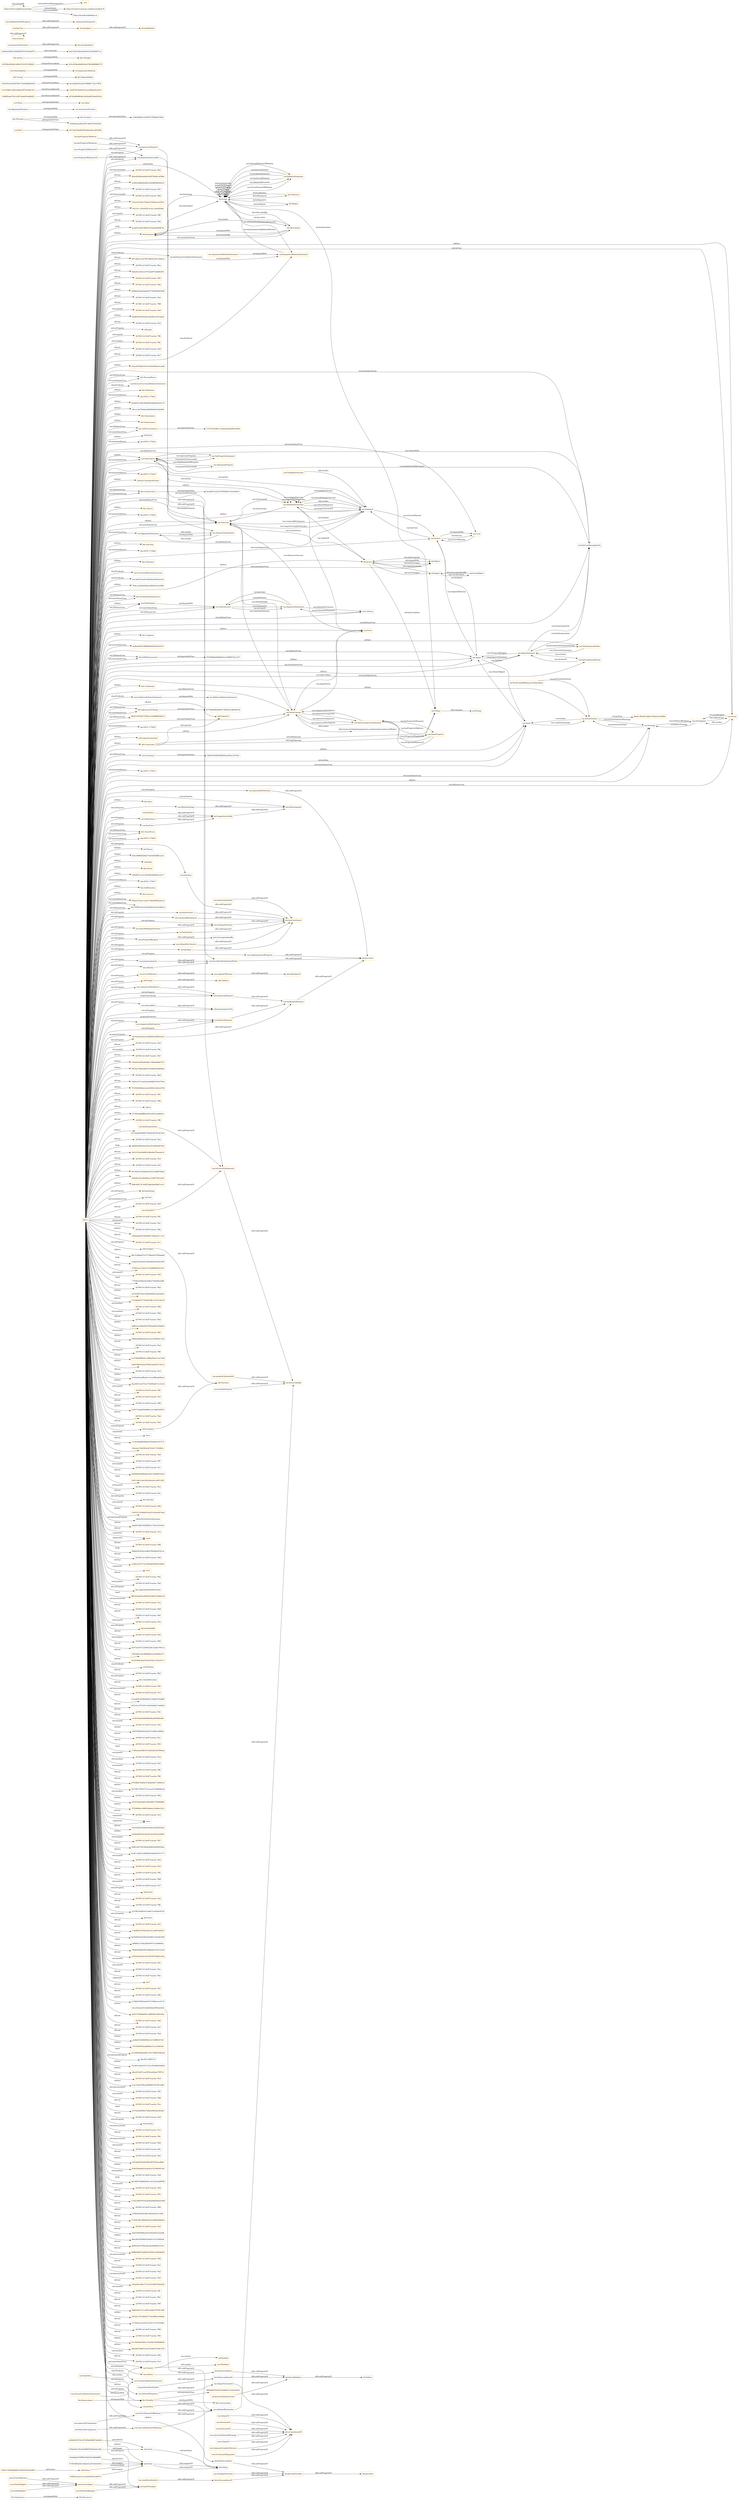 digraph ar2dtool_diagram { 
rankdir=LR;
size="1501"
node [shape = rectangle, color="orange"]; "bhv:Dominance" "dul:Situation" "odrl:Action" "vae:Path" "816c047f46b355d1444d2df04a41a4d8" "vae:AntiSymmetricRelationStatement" "bhv:PersonalFocus" "vae:ReverseFunctionalRelationStatement" "bhv:Hedonism" "obo:NCIT_C75921" "bhv:Societal" "bhv:Universalism" "9e4b91dc38bc060df56a49debd3dcc76" "vae:AwarenessSituation" "39cc1c4e764fa6e40fb0049a01bfe864" "vae:Value" "1f34ed3e135cd2a8d80076d20a5cc40e" "bhv:Stimulation" "cc08c60f8c21fc097617f59a9fc74fd2" "bhv:Achievement" "odrl:Policy" "3fd5919206b56fd595aa1f9c2c51914c" "dul:Norm" "b5fd4bbeca665cff37cd0b3792f2d5fd" "obo:NCIT_C75922" "e07d5d489f90eb18d3edfd534e02653e" "67792d0d92d629517b4947acdb4bd7e6" "vae:AlignmentSituation" "137e168b31c80cc6fe0e28703c64b763" "odrl:Operator" "vae:VaeProperty" "bhv:SelfTrascendence" "vae:Outcome" "vae:AsymmetricRelationStatement" "obo:NCIT_C75918" "7ed5c95cad529b789137eb46d9b3fc98" "schema:ConceptualFrame" "vae:VaeEntity" "f206f2eec6c5cce1aa0df28d31fd67f3" "vae:MultiInputOutcome" "bhv:Conservation" "vae:AlignmentStatement" "bhv:Dependability" "dul:SocialObject" "bhv:Caring" "odrl:Asset" "bhv:Nature" "vae:Generalization" "obo:NCIT_C75919" "vae:Context" "vae:SymmetricRelationStatement" "vae:ActionOnState" "vae:VaeStatement" "4274234c3a499409aaa1ec6e4dca8dae" "de3cdd0d19a5e9379f8f61155c27ff52" "bhv:Security" "obo:NCIT_C75924" "dul:Object" "bhv:Tolerance" "vae:System" "bhv:Humility" "vae:FunctionalRelationStatement" "odrl:Party" "vae:AntiTransitiveRelationStatement" "7f34c12dc659568c43f20879e12f3ff3" "vae:Norm" "163c293ba9dd6620c67993d8f0888179" "536885a4e7831cf2874ab691fed64f2f" "8ada8afa53498f235bf22fc34b0d8f4f" "bhv:GrowthAndAnxietyFree" "vae:User" "dbad1cffc4927a88e7e50be0ccd30681" "vae:Sequence" "vae:AgentStatement" "vae:VaeConditionedEntity" "bhv:Tradition" "dul:Event" "dul:Agent" "3b77a9c3be685bf3e66a5daccb8166fe" "dcf8ea6f2b52f8468fd509cdf1bd70cf" "0849d467d1b4523496a41c5c0ecb2dc4" "bhv:SelfEnhancement" "c6559dc040bd1efdfe351625510ffd2b" "vae:Strategy" "vae:Agent" "bhv:Benevolence" "vae:FinalInputOutcome" "038e115936dfddf41039a939183dc686" "vae:VaeSituation" "bhv:Conformity" "vae:Action" "bee08231aa5c27df538b0c152e436c67" "vae:TransitiveRelationStatement" "bhv:Resources" "dul:Collection" "vae:AwarenessStatement" "6b423c933847783be31aa908b824de13" "vae:IrreflexiveRelationStatement" "obo:NCIT_C75925" "bhv:OpennessToChange" "vae:ActingAgent" "odrl:LogicalConstraint" "715f5548be40cc0debd1a453a618a91e" "vae:ValueConcept" "vae:ValueProperty" "vae:ValueComparisonStatement" "vae:VaeStatementEntity" "vae:Criterion" "obo:NCIT_C75915" "bhv:Thought" "vae:Transition" "vae:State" "dul:Entity" "bhv:Face" "vae:VaeConditioningEntity" "vae:VaePropertyStatement" "bhv:SocialFocus" "obo:NCIT_C75920" "odrl:Constraint" "vae:OptimizedProperty" "vae:IntransitiveRelationStatement" "dul:Theory" "a36404f55579c167365db5f807444048" "dul:Region" "dul:Description" "6eb10f8862f28a4716e5d582ffb1ace3" "bhv:Action" "vcvf:Value" "odrl:Rule" "bhv:Power" "vae:ImportanceRelation" "2920f67ccce21d5358dc8fb85fa1e217" "bhv:Personal" "vae:ReflexiveRelationStatement" "bbc5182524e4ad529e218cf5fabf71cd" "obo:NCIT_C75917" "27521925e8b131da02adda44f8425d99" "vae:ArgumentStatement" "bhv:SelfDirection" "bhv:Concern" "9f3e03742ec1ca9c3738a950892a0ccb" "5a26dea36627cbfd38297d7d1e9cb976" "vae:RelationStatement" "bhv:SelfProtectionAndAnxietyAvoidance" "975b89d9ab9826b22c1828f8725a1147" "10eff7587de061621aec664eb3fcc623" ; /*classes style*/
	"bhv:Action" -> "bhv:Thought" [ label = "owl:disjointWith" ];
	"vae:AsymmetricRelationStatement" -> "vae:SymmetricRelationStatement" [ label = "owl:disjointWith" ];
	"vae:proposesStatement" -> "dul:conceptualizes" [ label = "rdfs:subPropertyOf" ];
	"vae:previousInputOutcome" -> "dul:directlyFollows" [ label = "rdfs:subPropertyOf" ];
	"vae:nextInputOutcome" -> "dul:directlyPrecedes" [ label = "rdfs:subPropertyOf" ];
	"vae:VaeSituation" -> "vae:VaeStatement" [ label = "owl:disjointWith" ];
	"vae:hasTrace" -> "dul:isAgentInvolvedIn" [ label = "rdfs:subPropertyOf" ];
	"vae:comparisonHasInferior" -> "vae:hasSecondElement" [ label = "rdfs:subPropertyOf" ];
	"vae:Path" -> "3b77a9c3be685bf3e66a5daccb8166fe" [ label = "owl:equivalentClass" ];
	"vae:isInputOf" -> "dul:isConstituentOf" [ label = "rdfs:subPropertyOf" ];
	"vae:isSymmetricallyRelatedElementIn" -> "vae:isRelatedElementIn" [ label = "rdfs:subPropertyOf" ];
	"dul:involvesAgent" -> "dul:hasParticipant" [ label = "rdfs:subPropertyOf" ];
	"terms:license" -> "terms:license" [ label = "rdfs:subPropertyOf" ];
	"dul:isAgentInvolvedIn" -> "dul:isParticipantIn" [ label = "rdfs:subPropertyOf" ];
	"bhv:SelfTrascendence" -> "27521925e8b131da02adda44f8425d99" [ label = "owl:equivalentClass" ];
	"vae:describesVaeStatementEntity" -> "dul:describes" [ label = "rdfs:subPropertyOf" ];
	"dul:Event" -> "dul:Object" [ label = "owl:disjointWith" ];
	"vae:isPremiseOf" -> "dul:isConstituentOf" [ label = "rdfs:subPropertyOf" ];
	"vae:interpretationOn" -> "vae:describesVaeStatementEntity" [ label = "rdfs:subPropertyOf" ];
	"dul:Description" -> "dul:Situation" [ label = "owl:disjointWith" ];
	"odrl:Action" -> "odrl:Party" [ label = "owl:disjointWith" ];
	"vae:madeByAgent" -> "dul:involvesAgent" [ label = "rdfs:subPropertyOf" ];
	"dul:isPreconditionOf" -> "dul:directlyPrecedes" [ label = "rdfs:subPropertyOf" ];
	"vae:isOutcomeOf" -> "dul:isConstituentOf" [ label = "rdfs:subPropertyOf" ];
	"vae:isPresentInStatement" -> "dul:isDescribedBy" [ label = "rdfs:subPropertyOf" ];
	"vae:hasInput" -> "dul:hasConstituent" [ label = "rdfs:subPropertyOf" ];
	"bhv:Personal" -> "bhv:Societal" [ label = "owl:disjointWith" ];
	"bhv:Personal" -> "b5fd4bbeca665cff37cd0b3792f2d5fd" [ label = "owl:equivalentClass" ];
	"vae:hasUser" -> "vae:hasAgent" [ label = "rdfs:subPropertyOf" ];
	"vae:hasRelatedElement" -> "dul:describes" [ label = "rdfs:subPropertyOf" ];
	"vae:onState" -> "dul:hasPrecondition" [ label = "rdfs:subPropertyOf" ];
	"vae:hasActionOnState" -> "dul:hasConstituent" [ label = "rdfs:subPropertyOf" ];
	"dul:hasPrecondition" -> "dul:directlyFollows" [ label = "rdfs:subPropertyOf" ];
	"vae:hasPropertyOfSuperior" -> "vae:expressesProperty" [ label = "rdfs:subPropertyOf" ];
	"bhv:Conservation" -> "bee08231aa5c27df538b0c152e436c67" [ label = "owl:equivalentClass" ];
	"bhv:Societal" -> "cc08c60f8c21fc097617f59a9fc74fd2" [ label = "owl:equivalentClass" ];
	"vae:Transition" -> "3fd5919206b56fd595aa1f9c2c51914c" [ label = "owl:equivalentClass" ];
	"vae:comparisonHasSuperior" -> "vae:hasFirstElement" [ label = "rdfs:subPropertyOf" ];
	"vae:hasOutcome" -> "dul:hasConstituent" [ label = "rdfs:subPropertyOf" ];
	"vae:isProposedByAgent" -> "dul:isConceptualizedBy" [ label = "rdfs:subPropertyOf" ];
	"bhv:Dominance" -> "bhv:Resources" [ label = "owl:disjointWith" ];
	"vae:isEntityOf" -> "vae:isPresentInStatement" [ label = "rdfs:subPropertyOf" ];
	"vae:MultiInputOutcome" -> "vae:Sequence" [ label = "rdfs:seeAlso" ];
	"vae:propertyExpressedAt" -> "vae:isPresentInStatement" [ label = "rdfs:subPropertyOf" ];
	"vae:hasState" -> "dul:isAgentInvolvedIn" [ label = "rdfs:subPropertyOf" ];
	"vae:AwarenessStatement" -> "vae:AlignmentStatement" [ label = "rdfs:seeAlso" ];
	"bhv:Caring" -> "bhv:Dependability" [ label = "owl:disjointWith" ];
	"vae:isAgentOfSystem" -> "dul:isMemberOf" [ label = "rdfs:subPropertyOf" ];
	"vae:ValueConcept" -> "http://www.ontologydesignpatterns.org/ont/values/valuecore#Value" [ label = "rdfs:seeAlso" ];
	"vae:isInputOutcomeOf" -> "dul:isConstituentOf" [ label = "rdfs:subPropertyOf" ];
	"vae:expressesProperty" -> "vae:describesVaeStatementEntity" [ label = "rdfs:subPropertyOf" ];
	"vae:hasAgent" -> "dul:hasMember" [ label = "rdfs:subPropertyOf" ];
	"vae:isFollowedByAgent" -> "dul:hasParticipant" [ label = "rdfs:subPropertyOf" ];
	"vae:measuredOnOutcome" -> "dul:describes" [ label = "rdfs:subPropertyOf" ];
	"vae:hasRelationWithProperty" -> "schema:hasPerspective" [ label = "rdfs:subPropertyOf" ];
	"vae:perform" -> "dul:hasPostcondition" [ label = "rdfs:subPropertyOf" ];
	"vcvf:Value" -> "vae:Value" [ label = "owl:equivalentClass" ];
	"vae:isTraceOfSystem" -> "dul:involvesAgent" [ label = "rdfs:subPropertyOf" ];
	"vae:conditionsActionIn" -> "dul:isPreconditionOf" [ label = "rdfs:subPropertyOf" ];
	"vae:superiorInComparison" -> "vae:isFirstElementOfRelation" [ label = "rdfs:subPropertyOf" ];
	"vae:System" -> "vae:User" [ label = "owl:disjointWith" ];
	"vae:followsStrategy" -> "dul:isParticipantIn" [ label = "rdfs:subPropertyOf" ];
	"vae:hasPropertyOfInferior" -> "vae:expressesProperty" [ label = "rdfs:subPropertyOf" ];
	"vae:composedBySequence" -> "dul:hasConstituent" [ label = "rdfs:subPropertyOf" ];
	"vae:AlignmentSituation" -> "vae:AwarenessSituation" [ label = "owl:disjointWith" ];
	"https://w3id.org/def/vaeontology" -> "vae:" [ label = "vann:preferredNamespaceUri" ];
	"https://w3id.org/def/vaeontology" -> "https://creativecommons.org/licenses/by/4.0/" [ label = "terms:license" ];
	"https://w3id.org/def/vaeontology" -> "https://w3id.org/def/vaeontology" [ label = "owl:versionIRI" ];
	"https://w3id.org/def/vaeontology" -> "https://chowlk.linkeddata.es" [ label = "mod:createdWith" ];
	"vae:isActionOnStateOfStrategy" -> "dul:isConstituentOf" [ label = "rdfs:subPropertyOf" ];
	"vae:startsWithInputOutcome" -> "vae:hasInputOutcome" [ label = "rdfs:subPropertyOf" ];
	"vae:isOptimizationOfProperty" -> "dul:describes" [ label = "rdfs:subPropertyOf" ];
	"vae:propertyOptimizedAt" -> "dul:isDescribedBy" [ label = "rdfs:subPropertyOf" ];
	"bhv:Humility" -> "bhv:Universalism" [ label = "owl:disjointWith" ];
	"bhv:Humility" -> "0849d467d1b4523496a41c5c0ecb2dc4" [ label = "owl:equivalentClass" ];
	"vae:FinalInputOutcome" -> "vae:Sequence" [ label = "rdfs:seeAlso" ];
	"odrl:target" -> "odrl:relation" [ label = "rdfs:subPropertyOf" ];
	"bhv:SelfEnhancement" -> "975b89d9ab9826b22c1828f8725a1147" [ label = "owl:equivalentClass" ];
	"dul:directlyPrecedes" -> "dul:precedes" [ label = "rdfs:subPropertyOf" ];
	"vae:makesAction" -> "dul:isAgentInvolvedIn" [ label = "rdfs:subPropertyOf" ];
	"vae:satisfiesProperty" -> "dul:isDescribedBy" [ label = "rdfs:subPropertyOf" ];
	"vae:hasSecondElement" -> "vae:hasRelatedElement" [ label = "rdfs:subPropertyOf" ];
	"vae:relationWith" -> "schema:perspectiveOn" [ label = "rdfs:subPropertyOf" ];
	"vae:isFirstElementOfRelation" -> "vae:isRelatedElementIn" [ label = "rdfs:subPropertyOf" ];
	"vae:Action" -> "vae:ActingAgent" [ label = "rdfs:seeAlso" ];
	"vae:hasFirstElement" -> "vae:hasRelatedElement" [ label = "rdfs:subPropertyOf" ];
	"vae:inferiorInComparison" -> "vae:isSecondElementOfRelation" [ label = "rdfs:subPropertyOf" ];
	"vae:VaeEntity" -> "vae:Context" [ label = "rdfs:seeAlso" ];
	"vae:isRelatedElementIn" -> "dul:isDescribedBy" [ label = "rdfs:subPropertyOf" ];
	"vae:isClaimOf" -> "dul:isConstituentOf" [ label = "rdfs:subPropertyOf" ];
	"vae:hasInputOutcome" -> "dul:hasConstituent" [ label = "rdfs:subPropertyOf" ];
	"vae:isPropertyOfSuperiorOf" -> "vae:propertyExpressedAt" [ label = "rdfs:subPropertyOf" ];
	"vae:isStateOfAgent" -> "dul:involvesAgent" [ label = "rdfs:subPropertyOf" ];
	"vae:Generalization" -> "vae:ImportanceRelation" [ label = "owl:disjointWith" ];
	"vae:IntransitiveRelationStatement" -> "vae:TransitiveRelationStatement" [ label = "owl:disjointWith" ];
	"vae:Context" -> "vae:VaeObject" [ label = "rdfs:seeAlso" ];
	"NULL" -> "-2b79011d:18c871eac4a:-7fed" [ label = "rdf:rest" ];
	"NULL" -> "-2b79011d:18c871eac4a:-7ffa" [ label = "owl:unionOf" ];
	"NULL" -> "-2b79011d:18c871eac4a:-7fb7" [ label = "rdf:rest" ];
	"NULL" -> "9e4b91dc38bc060df56a49debd3dcc76" [ label = "rdf:first" ];
	"NULL" -> "1042b0c5b95d0cf9bc73600e8b0f7537" [ label = "rdf:first" ];
	"NULL" -> "b453ac70b92a60ef7450b850c88696af" [ label = "rdf:first" ];
	"NULL" -> "-2b79011d:18c871eac4a:-7fbd" [ label = "rdf:rest" ];
	"NULL" -> "1624ce271ccba43c9c69db533410745e" [ label = "rdf:rest" ];
	"NULL" -> "701004848babcbea4b840ca5a9caf108" [ label = "rdf:first" ];
	"NULL" -> "-2b79011d:18c871eac4a:-7f91" [ label = "rdf:rest" ];
	"NULL" -> "bhv:PersonalFocus" [ label = "owl:someValuesFrom" ];
	"NULL" -> "bhv:Hedonism" [ label = "rdf:first" ];
	"NULL" -> "-2b79011d:18c871eac4a:-7f8b" [ label = "rdf:rest" ];
	"NULL" -> "bhv:Conservation" [ label = "owl:allValuesFrom" ];
	"NULL" -> "rdf:nil" [ label = "rdf:rest" ];
	"NULL" -> "d75093afb0fff6b39d1b5907eab8902c" [ label = "rdf:first" ];
	"NULL" -> "-2b79011d:18c871eac4a:-7ff9" [ label = "rdf:rest" ];
	"NULL" -> "be15aa80362f9d7385a634078cdb53d1" [ label = "rdf:first" ];
	"NULL" -> "vae:VaeConditioningEntity" [ label = "owl:someValuesFrom" ];
	"NULL" -> "vae:isBasedOnCriterion" [ label = "owl:onProperty" ];
	"NULL" -> "-2b79011d:18c871eac4a:-7fae" [ label = "rdf:rest" ];
	"NULL" -> "8af6f44586c8ee832b1f516942d6553d" [ label = ":body" ];
	"NULL" -> "2b51b78a249d965c80e66cf70aea4c2c" [ label = "rdf:rest" ];
	"NULL" -> "816c047f46b355d1444d2df04a41a4d8" [ label = "rdf:first" ];
	"NULL" -> "-2b79011d:18c871eac4a:-7fc9" [ label = "rdf:rest" ];
	"NULL" -> "vae:interpretationOn" [ label = "owl:onProperty" ];
	"NULL" -> "-2b79011d:18c871eac4a:-7fcf" [ label = "rdf:rest" ];
	"NULL" -> "6b423c933847783be31aa908b824de13" [ label = "owl:allValuesFrom" ];
	"NULL" -> "947593433a40b8fa2d4233ef908768eb" [ label = "rdf:first" ];
	"NULL" -> "9f3e03742ec1ca9c3738a950892a0ccb" [ label = "owl:someValuesFrom" ];
	"NULL" -> "39cc1c4e764fa6e40fb0049a01bfe864" [ label = "rdf:first" ];
	"NULL" -> "odrl:assignee" [ label = "owl:onProperty" ];
	"NULL" -> "b93df2c45ce92b95aca7e6973fa3ac40" [ label = ":body" ];
	"NULL" -> "fb0b3b917b7af387ab8cb0af3b67ce13" [ label = "rdf:first" ];
	"NULL" -> "vae:expressesProperty" [ label = "owl:onProperty" ];
	"NULL" -> "vae:VaeSituation" [ label = "owl:allValuesFrom" ];
	"NULL" -> "dul:hasSetting" [ label = "owl:onProperty" ];
	"NULL" -> "bhv:SelfTrascendence" [ label = "owl:someValuesFrom" ];
	"NULL" -> "owl:real" [ label = "owl:someValuesFrom" ];
	"NULL" -> "6eb10f8862f28a4716e5d582ffb1ace3" [ label = "rdf:first" ];
	"NULL" -> "odrl:LogicalConstraint" [ label = "rdf:first" ];
	"NULL" -> "-2b79011d:18c871eac4a:-7fa0" [ label = "rdf:rest" ];
	"NULL" -> "vae:onEntity" [ label = "owl:onProperty" ];
	"NULL" -> "-2b79011d:18c871eac4a:-7ff1" [ label = "rdf:rest" ];
	"NULL" -> "vae:VaeConditioningEntity" [ label = "owl:allValuesFrom" ];
	"NULL" -> "-2b79011d:18c871eac4a:-7fec" [ label = "owl:unionOf" ];
	"NULL" -> "-2b79011d:18c871eac4a:-7f8e" [ label = "rdf:rest" ];
	"NULL" -> "vae:comparisonHasInferior" [ label = "owl:onProperty" ];
	"NULL" -> "cf80eda863f194f29db7760ba021137a" [ label = "rdf:first" ];
	"NULL" -> "-2b79011d:18c871eac4a:-7fc1" [ label = "rdf:rest" ];
	"NULL" -> "vae:isUserOfSystem" [ label = "owl:onProperty" ];
	"NULL" -> "08131490b2f72377766e0479795b4fa8" [ label = "rdf:first" ];
	"NULL" -> "vae:FunctionalRelationStatement" [ label = ":classPredicate" ];
	"NULL" -> "ecd4a5254e0a421b8ed0435a4c8e18f3" [ label = ":body" ];
	"NULL" -> "vae:ActionOnState" [ label = "rdf:first" ];
	"NULL" -> "274f53e1a7c02e727a2fdf08d919e701" [ label = "rdf:rest" ];
	"NULL" -> "vae:VaeStatement" [ label = "owl:someValuesFrom" ];
	"NULL" -> "vae:Criterion" [ label = "owl:allValuesFrom" ];
	"NULL" -> "vae:SymmetricRelationStatement" [ label = ":classPredicate" ];
	"NULL" -> "vae:hasFirstElement" [ label = "owl:onProperty" ];
	"NULL" -> "-2b79011d:18c871eac4a:-7fd4" [ label = "owl:unionOf" ];
	"NULL" -> "bhv:GrowthAndAnxietyFree" [ label = "owl:someValuesFrom" ];
	"NULL" -> "77f38e5e090a3b109d275df5061b5fff" [ label = ":head" ];
	"NULL" -> "vae:Strategy" [ label = "owl:someValuesFrom" ];
	"NULL" -> "obo:NCIT_C75922" [ label = "owl:annotatedSource" ];
	"NULL" -> "vae:Action" [ label = "rdf:first" ];
	"NULL" -> "vae:hasOutcome" [ label = "owl:onProperty" ];
	"NULL" -> "-2b79011d:18c871eac4a:-7fb2" [ label = "rdf:rest" ];
	"NULL" -> "obo:NCIT_C75920" [ label = "owl:annotatedSource" ];
	"NULL" -> "ef7545bf576ac50e96260941bde4de4c" [ label = "rdf:first" ];
	"NULL" -> "57a0d0bf5f772bd09798c74161b5615f" [ label = "rdf:first" ];
	"NULL" -> "-2b79011d:18c871eac4a:-7f89" [ label = "owl:members" ];
	"NULL" -> "-2b79011d:18c871eac4a:-7f9d" [ label = "owl:members" ];
	"NULL" -> "-2b79011d:18c871eac4a:-7fd3" [ label = "rdf:rest" ];
	"NULL" -> "2d8f3cee360af4547844de6b5c04b82d" [ label = "rdf:first" ];
	"NULL" -> "-2b79011d:18c871eac4a:-7fbb" [ label = "owl:unionOf" ];
	"NULL" -> "vae:AwarenessStatement" [ label = "owl:someValuesFrom" ];
	"NULL" -> "39092bd95fbe02ae7e4c35d595bc71f6" [ label = "rdf:first" ];
	"NULL" -> "-2b79011d:18c871eac4a:-7fa3" [ label = "rdf:rest" ];
	"NULL" -> "vae:hasSecondElement" [ label = "owl:onProperty" ];
	"NULL" -> "-2b79011d:18c871eac4a:-7ff8" [ label = "owl:unionOf" ];
	"NULL" -> "vae:startsWithInputOutcome" [ label = "owl:onProperty" ];
	"NULL" -> "ea778b099f8281c048be36a211ee7e49" [ label = "rdf:rest" ];
	"NULL" -> "a86478f630a0c6f796dcdded0e72dc70" [ label = "rdf:first" ];
	"NULL" -> "-2b79011d:18c871eac4a:-7fc4" [ label = "rdf:rest" ];
	"NULL" -> "b32da25ae289a41e13ccc8f8cabd6acd" [ label = "rdf:first" ];
	"NULL" -> "dcf8ea6f2b52f8468fd509cdf1bd70cf" [ label = "owl:someValuesFrom" ];
	"NULL" -> "8aad467ee5cf7da1704009a9131c01a6" [ label = "rdf:first" ];
	"NULL" -> "-2b79011d:18c871eac4a:-7ff2" [ label = "owl:unionOf" ];
	"NULL" -> "odrl:Operator" [ label = "rdf:first" ];
	"NULL" -> "-2b79011d:18c871eac4a:-7fe5" [ label = "rdf:rest" ];
	"NULL" -> "-2b79011d:18c871eac4a:-7f88" [ label = "rdf:rest" ];
	"NULL" -> "fc2877cebad93d696e1cec16b6320672" [ label = "rdf:first" ];
	"NULL" -> "vae:Agent" [ label = "owl:someValuesFrom" ];
	"NULL" -> "vae:isStartOfSequence" [ label = "owl:onProperty" ];
	"NULL" -> "bhv:Tradition" [ label = "rdf:first" ];
	"NULL" -> "vae:hasInput" [ label = "owl:onProperty" ];
	"NULL" -> "vae:Sequence" [ label = "owl:onClass" ];
	"NULL" -> "-2b79011d:18c871eac4a:-7feb" [ label = "rdf:rest" ];
	"NULL" -> "-2b79011d:18c871eac4a:-7fb5" [ label = "rdf:rest" ];
	"NULL" -> "vae:c" [ label = ":argument2" ];
	"NULL" -> "vae:VaeConditionedEntity" [ label = "owl:someValuesFrom" ];
	"NULL" -> "bhv:SelfEnhancement" [ label = "owl:someValuesFrom" ];
	"NULL" -> "bhv:GrowthAndAnxietyFree" [ label = "owl:allValuesFrom" ];
	"NULL" -> "vae:Outcome" [ label = "owl:someValuesFrom" ];
	"NULL" -> "1154c94db8f29fabb705e44fe5163772" [ label = "rdf:rest" ];
	"NULL" -> "bhv:SelfDirection" [ label = "rdf:first" ];
	"NULL" -> "vae:hasInputOutcome" [ label = "owl:onProperty" ];
	"NULL" -> "dul:Theory" [ label = "rdf:first" ];
	"NULL" -> "08cdaa120d2ffc9cbf742b517456fb5c" [ label = "rdf:first" ];
	"NULL" -> "dul:Event" [ label = "rdf:first" ];
	"NULL" -> "-2b79011d:18c871eac4a:-7fa6" [ label = "rdf:rest" ];
	"NULL" -> "-2b79011d:18c871eac4a:-7ff7" [ label = "rdf:rest" ];
	"NULL" -> "-2b79011d:18c871eac4a:-7fcc" [ label = "owl:unionOf" ];
	"NULL" -> "8df048d206df6ddca025c528b46725d2" [ label = "rdf:rest" ];
	"NULL" -> "42b71e8c1ebe228cc9acafccc6451285" [ label = ":head" ];
	"NULL" -> "-2b79011d:18c871eac4a:-7fe2" [ label = "owl:unionOf" ];
	"NULL" -> "-2b79011d:18c871eac4a:-7fac" [ label = "rdf:rest" ];
	"NULL" -> "bhv:attitude" [ label = "owl:onProperty" ];
	"NULL" -> "-2b79011d:18c871eac4a:-7fd6" [ label = "owl:unionOf" ];
	"NULL" -> "15f03571676b661fe3d31b36a4f474dd" [ label = "rdf:first" ];
	"NULL" -> "vae:Norm" [ label = "rdf:first" ];
	"NULL" -> "schema:perspectiveOn" [ label = "owl:onProperty" ];
	"NULL" -> "oboInOwl:hasExactSynonym" [ label = "owl:annotatedProperty" ];
	"NULL" -> "adab912d63342f82f5e1756c321fc6e2" [ label = "rdf:rest" ];
	"NULL" -> "-2b79011d:18c871eac4a:-7fcd" [ label = "rdf:rest" ];
	"NULL" -> "vae:VaeProperty" [ label = "rdf:first" ];
	"NULL" -> "vae:hasSymmetricallyRelatedElement" [ label = "owl:onProperty" ];
	"NULL" -> "vae:AntiTransitiveRelationStatement" [ label = ":classPredicate" ];
	"NULL" -> "vae:b" [ label = ":argument2" ];
	"NULL" -> "-2b79011d:18c871eac4a:-7f9b" [ label = "rdf:rest" ];
	"NULL" -> "obo:NCIT_C75924" [ label = "owl:annotatedSource" ];
	"NULL" -> "08ddfcf03b5b23a6b07f0d58e65301ce" [ label = ":body" ];
	"NULL" -> "-2b79011d:18c871eac4a:-7fb8" [ label = "rdf:rest" ];
	"NULL" -> "c1fb0c41e5573a19000d9184952c8b01" [ label = "rdf:first" ];
	"NULL" -> "vae:t" [ label = ":argument1" ];
	"NULL" -> "-2b79011d:18c871eac4a:-7fbe" [ label = "rdf:rest" ];
	"NULL" -> "-2b79011d:18c871eac4a:-7fab" [ label = "owl:members" ];
	"NULL" -> "bhv:opposingValueMotivation" [ label = "owl:onProperty" ];
	"NULL" -> "9bb1b39af25ec8b825428d437b984a79" [ label = ":head" ];
	"NULL" -> "bhv:Humility" [ label = "rdf:first" ];
	"NULL" -> "-2b79011d:18c871eac4a:-7fca" [ label = "owl:intersectionOf" ];
	"NULL" -> "-2b79011d:18c871eac4a:-7fd9" [ label = "rdf:rest" ];
	"NULL" -> "-2b79011d:18c871eac4a:-7f92" [ label = "rdf:rest" ];
	"NULL" -> "-2b79011d:18c871eac4a:-7fea" [ label = "owl:unionOf" ];
	"NULL" -> "dul:isSatisfiedBy" [ label = "owl:onProperty" ];
	"NULL" -> "-2b79011d:18c871eac4a:-7fdf" [ label = "rdf:rest" ];
	"NULL" -> "-2b79011d:18c871eac4a:-7f90" [ label = "owl:members" ];
	"NULL" -> "vae:hasFirstElement" [ label = ":propertyPredicate" ];
	"NULL" -> "be474cdf727234f03228122dde70913a" [ label = "rdf:rest" ];
	"NULL" -> "f39184f2c56c5f00fb9d1241b606a577" [ label = "rdf:rest" ];
	"NULL" -> "be55656dcb9e91db5d7bfa7c053c9171" [ label = "rdf:first" ];
	"NULL" -> "vae:State" [ label = "owl:onClass" ];
	"NULL" -> "bhv:OpennessToChange" [ label = "owl:allValuesFrom" ];
	"NULL" -> "owl:Nothing" [ label = ":classPredicate" ];
	"NULL" -> "-2b79011d:18c871eac4a:-7fb0" [ label = "rdf:rest" ];
	"NULL" -> "vae:VaeSituation" [ label = "rdf:first" ];
	"NULL" -> "bhv:valueMotivation" [ label = "owl:onProperty" ];
	"NULL" -> "-2b79011d:18c871eac4a:-7f9e" [ label = "rdf:rest" ];
	"NULL" -> "vae:relationWith" [ label = "owl:onProperty" ];
	"NULL" -> "-2b79011d:18c871eac4a:-7fc5" [ label = "owl:intersectionOf" ];
	"NULL" -> "41ea693c4fa98a94b2c10dbe0720a8fb" [ label = "rdf:rest" ];
	"NULL" -> "c83c31e2767241110e63da8217ab09e5" [ label = "rdf:rest" ];
	"NULL" -> "-2b79011d:18c871eac4a:-7fd1" [ label = "rdf:rest" ];
	"NULL" -> "bhv:Stimulation" [ label = "rdf:first" ];
	"NULL" -> "e15670a6afed64b6928eabf5f5fbc8be" [ label = "rdf:rest" ];
	"NULL" -> "vae:hasSecondElement" [ label = ":propertyPredicate" ];
	"NULL" -> "vae:ReverseFunctionalRelationStatement" [ label = ":classPredicate" ];
	"NULL" -> "-2b79011d:18c871eac4a:-7fda" [ label = "owl:unionOf" ];
	"NULL" -> "a0f33598efa03ac6ed7ce26da1dfdf4a" [ label = "rdf:first" ];
	"NULL" -> "odrl:Constraint" [ label = "rdf:first" ];
	"NULL" -> "-2b79011d:18c871eac4a:-7fa1" [ label = "rdf:rest" ];
	"NULL" -> "vae:Action" [ label = "owl:onClass" ];
	"NULL" -> "-2b79011d:18c871eac4a:-7f95" [ label = "rdf:rest" ];
	"NULL" -> "1740ba3dacf8b557a0c6226a50399eba" [ label = ":head" ];
	"NULL" -> "-2b79011d:18c871eac4a:-7fe4" [ label = "owl:unionOf" ];
	"NULL" -> "-2b79011d:18c871eac4a:-7faf" [ label = "owl:members" ];
	"NULL" -> "odrl:target" [ label = "owl:onProperty" ];
	"NULL" -> "-2b79011d:18c871eac4a:-7ff6" [ label = "owl:unionOf" ];
	"NULL" -> "-2b79011d:18c871eac4a:-7f8f" [ label = "rdf:rest" ];
	"NULL" -> "67838b87a6494312b4fe49e71468ce5c" [ label = "rdf:rest" ];
	"NULL" -> "vae:AntiSymmetricRelationStatement" [ label = ":classPredicate" ];
	"NULL" -> "3b27f87758551572acea5e2398d68cb0" [ label = "rdf:first" ];
	"NULL" -> "vae:Transition" [ label = "owl:allValuesFrom" ];
	"NULL" -> "-2b79011d:18c871eac4a:-7f94" [ label = "owl:members" ];
	"NULL" -> "vae:makesAction" [ label = "owl:onProperty" ];
	"NULL" -> "vae:TransitiveRelationStatement" [ label = ":classPredicate" ];
	"NULL" -> "dul:Object" [ label = "owl:someValuesFrom" ];
	"NULL" -> "501b7bfa4dad0158b30fb571f0469f86" [ label = "rdf:first" ];
	"NULL" -> "dul:isParticipantIn" [ label = "owl:onProperty" ];
	"NULL" -> "7f793880dc169005abdee23e88ec2221" [ label = "rdf:first" ];
	"NULL" -> "vae:VaeProperty" [ label = "owl:someValuesFrom" ];
	"NULL" -> "vae:onState" [ label = "owl:onProperty" ];
	"NULL" -> "-2b79011d:18c871eac4a:-7fe3" [ label = "rdf:rest" ];
	"NULL" -> "bhv:SelfProtectionAndAnxietyAvoidance" [ label = "owl:someValuesFrom" ];
	"NULL" -> "vae:Agent" [ label = "owl:allValuesFrom" ];
	"NULL" -> "vae:a" [ label = ":argument1" ];
	"NULL" -> "c4cb3228cbcde85b1b8eecbf3e6524d2" [ label = "rdf:rest" ];
	"NULL" -> "obo:NCIT_C75921" [ label = "owl:annotatedSource" ];
	"NULL" -> "a42da46d41fec00a22c4a203e2a5f48e" [ label = "rdf:first" ];
	"NULL" -> "-2b79011d:18c871eac4a:-7f97" [ label = "owl:members" ];
	"NULL" -> "fa9b3c40756184d4a0fd626a09285dac" [ label = "rdf:rest" ];
	"NULL" -> "dul:Situation" [ label = "rdf:first" ];
	"NULL" -> "d2d01a5b6e7ebf9d061b84dd5d331771" [ label = "rdf:first" ];
	"NULL" -> "bhv:SelfEnhancement" [ label = "owl:allValuesFrom" ];
	"NULL" -> "dul:Description" [ label = "owl:someValuesFrom" ];
	"NULL" -> "-2b79011d:18c871eac4a:-7fe6" [ label = "owl:unionOf" ];
	"NULL" -> "-2b79011d:18c871eac4a:-7fa4" [ label = "rdf:rest" ];
	"NULL" -> "bhv:Conservation" [ label = "owl:someValuesFrom" ];
	"NULL" -> "-2b79011d:18c871eac4a:-7ff5" [ label = "rdf:rest" ];
	"NULL" -> "-2b79011d:18c871eac4a:-7f98" [ label = "rdf:rest" ];
	"NULL" -> "-2b79011d:18c871eac4a:-7fc7" [ label = "owl:unionOf" ];
	"NULL" -> "bhv:PersonalFocus" [ label = "owl:allValuesFrom" ];
	"NULL" -> "schema:ConceptualFrame" [ label = "rdf:first" ];
	"NULL" -> "vae:Strategy" [ label = "rdf:first" ];
	"NULL" -> "vae:Outcome" [ label = "rdf:first" ];
	"NULL" -> "odrl:action" [ label = "owl:onProperty" ];
	"NULL" -> "-2b79011d:18c871eac4a:-7faa" [ label = "rdf:rest" ];
	"NULL" -> "-2b79011d:18c871eac4a:-7ffb" [ label = "rdf:rest" ];
	"NULL" -> "vae:isProposedByAgent" [ label = "owl:onProperty" ];
	"NULL" -> "a375ffc256465431a8917ac42b4e9720" [ label = ":body" ];
	"NULL" -> "bhv:focus" [ label = "owl:onProperty" ];
	"NULL" -> "-2b79011d:18c871eac4a:-7fcb" [ label = "rdf:rest" ];
	"NULL" -> "1c94f639c7059c4621bccc4987b6f25f" [ label = "rdf:rest" ];
	"NULL" -> "fa03b66426e29bd54496b73adc061864" [ label = "rdf:rest" ];
	"NULL" -> "obo:NCIT_C75918" [ label = "owl:annotatedSource" ];
	"NULL" -> "9088f1ce729acff209787a1cfe990feb" [ label = ":head" ];
	"NULL" -> "786d593066cf8744d60a61b7f3c51ac6" [ label = "rdf:first" ];
	"NULL" -> "e079205ae85ec44c045567f599d21b4a" [ label = "rdf:rest" ];
	"NULL" -> "vae:MultiInputOutcome" [ label = "rdf:first" ];
	"NULL" -> "-2b79011d:18c871eac4a:-7fdc" [ label = "owl:unionOf" ];
	"NULL" -> "-2b79011d:18c871eac4a:-7fee" [ label = "owl:unionOf" ];
	"NULL" -> "-2b79011d:18c871eac4a:-7fbc" [ label = "rdf:rest" ];
	"NULL" -> "vae:r" [ label = ":argument1" ];
	"NULL" -> "-2b79011d:18c871eac4a:-7fd7" [ label = "rdf:rest" ];
	"NULL" -> "bhv:SelfProtectionAndAnxietyAvoidance" [ label = "owl:allValuesFrom" ];
	"NULL" -> "2920f67ccce21d5358dc8fb85fa1e217" [ label = "rdf:first" ];
	"NULL" -> "-2b79011d:18c871eac4a:-7f8a" [ label = "rdf:rest" ];
	"NULL" -> "a15d0e874943e0eb747c00fee1ec0174" [ label = "rdf:first" ];
	"NULL" -> "46257505b60d581c8ffd38b129fec85a" [ label = "rdf:first" ];
	"NULL" -> "-2b79011d:18c871eac4a:-7fdd" [ label = "rdf:rest" ];
	"NULL" -> "bhv:Security" [ label = "rdf:first" ];
	"NULL" -> "-2b79011d:18c871eac4a:-7fa7" [ label = "rdf:rest" ];
	"NULL" -> "vae:AgentStatement" [ label = "rdf:first" ];
	"NULL" -> "vae:propertyExpressedAt" [ label = "owl:onProperty" ];
	"NULL" -> "vae:AlignmentStatement" [ label = "owl:someValuesFrom" ];
	"NULL" -> "-2b79011d:18c871eac4a:-7fad" [ label = "rdf:rest" ];
	"NULL" -> "aeb6e653fa9f4882dc3c33dffb927cf4" [ label = "rdf:first" ];
	"NULL" -> "7472529f7f9eaf4fb9de72ec1fe0b581" [ label = "rdf:first" ];
	"NULL" -> "bhv:OpennessToChange" [ label = "owl:someValuesFrom" ];
	"NULL" -> "e51a8656d6aeb60c105c72896106bcbb" [ label = ":head" ];
	"NULL" -> "obo:IAO_0000115" [ label = "owl:annotatedProperty" ];
	"NULL" -> "73c48514483257e71dc35838845696f4" [ label = "rdf:first" ];
	"NULL" -> "dbced53e87ccac0f30cee6bae379f7c2" [ label = "rdf:first" ];
	"NULL" -> "dul:hasParticipant" [ label = "owl:onProperty" ];
	"NULL" -> "odrl:assigner" [ label = "owl:onProperty" ];
	"NULL" -> "-2b79011d:18c871eac4a:-7fc8" [ label = "rdf:rest" ];
	"NULL" -> "2ca130c655f9ea2f6b9fd10d70b7afd8" [ label = "rdf:first" ];
	"NULL" -> "bhv:SocialFocus" [ label = "owl:someValuesFrom" ];
	"NULL" -> "-2b79011d:18c871eac4a:-7fbf" [ label = "owl:intersectionOf" ];
	"NULL" -> "-2b79011d:18c871eac4a:-7fd8" [ label = "owl:unionOf" ];
	"NULL" -> "-2b79011d:18c871eac4a:-7fce" [ label = "rdf:rest" ];
	"NULL" -> "bc70a2642ff49c7bfb6c9963bec8cda8" [ label = ":head" ];
	"NULL" -> "7f34c12dc659568c43f20879e12f3ff3" [ label = "rdf:first" ];
	"NULL" -> "-2b79011d:18c871eac4a:-7fe9" [ label = "rdf:rest" ];
	"NULL" -> "dul:satisfies" [ label = "owl:onProperty" ];
	"NULL" -> "vae:VaePropertyStatement" [ label = "owl:allValuesFrom" ];
	"NULL" -> "vae:a" [ label = ":argument2" ];
	"NULL" -> "-2b79011d:18c871eac4a:-7fc2" [ label = "owl:intersectionOf" ];
	"NULL" -> "odrl:Rule" [ label = "rdf:first" ];
	"NULL" -> "-2b79011d:18c871eac4a:-7f9c" [ label = "rdf:rest" ];
	"NULL" -> "obo:NCIT_C75925" [ label = "owl:annotatedSource" ];
	"NULL" -> "-2b79011d:18c871eac4a:-7fb9" [ label = "owl:intersectionOf" ];
	"NULL" -> "-2b79011d:18c871eac4a:-7fde" [ label = "owl:unionOf" ];
	"NULL" -> "-2b79011d:18c871eac4a:-7fef" [ label = "rdf:rest" ];
	"NULL" -> "5453d463262daf58f1967f5efceefb80" [ label = "rdf:first" ];
	"NULL" -> "bhv:SocialFocus" [ label = "owl:allValuesFrom" ];
	"NULL" -> "0392f54da0823cded2c47d784f36534f" [ label = "rdf:first" ];
	"NULL" -> "vae:ValueConcept" [ label = "owl:someValuesFrom" ];
	"NULL" -> "vae:hasPremise" [ label = "owl:onProperty" ];
	"NULL" -> "-2b79011d:18c871eac4a:-7fa8" [ label = "owl:members" ];
	"NULL" -> "bb19d547b8b8fe081cc0142ea5ad9958" [ label = ":body" ];
	"NULL" -> "-2b79011d:18c871eac4a:-7fe8" [ label = "owl:unionOf" ];
	"NULL" -> "bhv:Tolerance" [ label = "rdf:first" ];
	"NULL" -> "vae:State" [ label = "owl:someValuesFrom" ];
	"NULL" -> "bhv:Power" [ label = "rdf:first" ];
	"NULL" -> "-2b79011d:18c871eac4a:-7f93" [ label = "rdf:rest" ];
	"NULL" -> "bhv:Nature" [ label = "rdf:first" ];
	"NULL" -> "c13d129d47853e2ba0ba4dbe8a9a4288" [ label = "rdf:rest" ];
	"NULL" -> "-2b79011d:18c871eac4a:-7f8d" [ label = "rdf:rest" ];
	"NULL" -> "vae:b" [ label = ":argument1" ];
	"NULL" -> "9780e8d3f28cf66c24fae8ce61c1f46c" [ label = "rdf:first" ];
	"NULL" -> "57e0dc38e7d892bb5afc3a9693d9be62" [ label = "rdf:rest" ];
	"NULL" -> "-2b79011d:18c871eac4a:-7fc0" [ label = "rdf:rest" ];
	"NULL" -> "3baf7f299388aaf16c445a0e61b22dd6" [ label = "rdf:rest" ];
	"NULL" -> "vae:Action" [ label = "owl:allValuesFrom" ];
	"NULL" -> "vae:Agent" [ label = "rdf:first" ];
	"NULL" -> "86ced974939f433262013cc75395fcfb" [ label = "rdf:first" ];
	"NULL" -> "4b90ca810704bcadca0c8a6485e516c7" [ label = "rdf:rest" ];
	"NULL" -> "86f66486b70a8db320594c2af2608304" [ label = "rdf:rest" ];
	"NULL" -> "-2b79011d:18c871eac4a:-7fd0" [ label = "owl:intersectionOf" ];
	"NULL" -> "-2b79011d:18c871eac4a:-7fe1" [ label = "rdf:rest" ];
	"NULL" -> "vae:followsStrategy" [ label = "owl:onProperty" ];
	"NULL" -> "vae:Sequence" [ label = "rdf:first" ];
	"NULL" -> "bhv:Achievement" [ label = "rdf:first" ];
	"NULL" -> "vae:VaeStatementEntity" [ label = "rdf:first" ];
	"NULL" -> "bhv:Conformity" [ label = "rdf:first" ];
	"NULL" -> "vae:perform" [ label = "owl:onProperty" ];
	"NULL" -> "-2b79011d:18c871eac4a:-7fa2" [ label = "owl:members" ];
	"NULL" -> "bhv:SelfTrascendence" [ label = "owl:allValuesFrom" ];
	"NULL" -> "-2b79011d:18c871eac4a:-7fd2" [ label = "owl:intersectionOf" ];
	"NULL" -> "c5dae0fc166ca771b145166070e62dc8" [ label = "rdf:rest" ];
	"NULL" -> "-2b79011d:18c871eac4a:-7ffc" [ label = "owl:unionOf" ];
	"NULL" -> "-2b79011d:18c871eac4a:-7fb1" [ label = "rdf:rest" ];
	"NULL" -> "obo:NCIT_C75919" [ label = "owl:annotatedSource" ];
	"NULL" -> "-2b79011d:18c871eac4a:-7f9f" [ label = "rdf:rest" ];
	"NULL" -> "odrl:Party" [ label = "rdf:first" ];
	"NULL" -> "9dfdc9d3c311ca467eeb8e07d55b7ef6" [ label = "rdf:rest" ];
	"NULL" -> "obo:NCIT_C75917" [ label = "owl:annotatedSource" ];
	"NULL" -> "dul:Entity" [ label = "owl:onClass" ];
	"NULL" -> "26322e176c46bbb7120c8df6cc4f469d" [ label = "rdf:first" ];
	"NULL" -> "577b6cf41a163f7a3532173c197f3df0" [ label = "rdf:rest" ];
	"NULL" -> "odrl:Policy" [ label = "rdf:first" ];
	"NULL" -> "-2b79011d:18c871eac4a:-7f96" [ label = "rdf:rest" ];
	"NULL" -> "-2b79011d:18c871eac4a:-7ff3" [ label = "rdf:rest" ];
	"NULL" -> "91c39ab9e6584ec10af2bb79e88d6bdb" [ label = "rdf:first" ];
	"NULL" -> "vae:Context" [ label = "owl:someValuesFrom" ];
	"NULL" -> "e9bcb92798d51bcb703dd072506c57f2" [ label = "rdf:first" ];
	"NULL" -> "vae:hasTrace" [ label = "owl:onProperty" ];
	"NULL" -> "-2b79011d:18c871eac4a:-7f9a" [ label = "owl:members" ];
	"NULL" -> "-2b79011d:18c871eac4a:-7fc3" [ label = "rdf:rest" ];
	"NULL" -> "-2b79011d:18c871eac4a:-7fb3" [ label = "owl:intersectionOf" ];
	"NULL" -> "vae:MultiInputOutcome" [ label = "owl:onClass" ];
	"NULL" -> "400cf20956cdd4b4583f7b2861af3994" [ label = "rdf:rest" ];
	"NULL" -> "ec46b5a9b62be863cb20dff5b856dc43" [ label = "rdf:rest" ];
	"NULL" -> "vae:ValueConcept" [ label = "rdf:first" ];
	"NULL" -> "-2b79011d:18c871eac4a:-7f87" [ label = "rdf:rest" ];
	"NULL" -> "vae:Sequence" [ label = "owl:allValuesFrom" ];
	"NULL" -> "-2b79011d:18c871eac4a:-7fb6" [ label = "owl:intersectionOf" ];
	"NULL" -> "31b2cb1fe56c75bdb197836a2a165f21" [ label = "rdf:rest" ];
	"NULL" -> "vae:composedBySequence" [ label = "owl:onProperty" ];
	"NULL" -> "0415311345df3f2c41ee1c0efeff2f86" [ label = "rdf:first" ];
	"NULL" -> "vae:hasSymmetricallyRelatedElement" [ label = ":propertyPredicate" ];
	"NULL" -> "-2b79011d:18c871eac4a:-7ff0" [ label = "owl:unionOf" ];
	"NULL" -> "-2b79011d:18c871eac4a:-7fb4" [ label = "rdf:rest" ];
	"NULL" -> "4eed07e45fd7f8d07918abe89d9f870c" [ label = ":body" ];
	"NULL" -> "vae:hasClaim" [ label = "owl:onProperty" ];
	"NULL" -> "967cd0d1ee2478f138826164c33fe6c4" [ label = "rdf:rest" ];
	"NULL" -> "obo:NCIT_C75915" [ label = "owl:annotatedSource" ];
	"NULL" -> "-2b79011d:18c871eac4a:-7fba" [ label = "rdf:rest" ];
	"NULL" -> "vae:VaeStatement" [ label = "owl:allValuesFrom" ];
	"NULL" -> "bhv:Concern" [ label = "rdf:first" ];
	"NULL" -> "vae:measuredOnOutcome" [ label = "owl:onProperty" ];
	"NULL" -> "4bda9e18cd1a147f1a6e974cfb0829f1" [ label = "rdf:rest" ];
	"NULL" -> "bhv:Face" [ label = "rdf:first" ];
	"NULL" -> "-2b79011d:18c871eac4a:-7fd5" [ label = "rdf:rest" ];
	"NULL" -> "vae:ValueConcept" [ label = "owl:allValuesFrom" ];
	"NULL" -> "vae:State" [ label = "rdf:first" ];
	"NULL" -> "-2b79011d:18c871eac4a:-7fdb" [ label = "rdf:rest" ];
	"NULL" -> "vae:System" [ label = "owl:someValuesFrom" ];
	"NULL" -> "20684ab78aef3abb397759f38d285490" [ label = "rdf:first" ];
	"NULL" -> "-2b79011d:18c871eac4a:-7fa5" [ label = "rdf:rest" ];
	"NULL" -> "-2b79011d:18c871eac4a:-7f99" [ label = "rdf:rest" ];
	"NULL" -> "-2b79011d:18c871eac4a:-7fe0" [ label = "owl:unionOf" ];
	"NULL" -> "f4aff3655d920afd1442963ce3516a44" [ label = "rdf:first" ];
	"NULL" -> "vae:isOptimizationOfProperty" [ label = "owl:onProperty" ];
	"NULL" -> "-2b79011d:18c871eac4a:-7fc6" [ label = "rdf:rest" ];
	"NULL" -> "rdf:value" [ label = "owl:onProperty" ];
	"NULL" -> "vae:IrreflexiveRelationStatement" [ label = ":classPredicate" ];
	"NULL" -> "-2b79011d:18c871eac4a:-7ff4" [ label = "owl:unionOf" ];
	"NULL" -> "-2b79011d:18c871eac4a:-7f8c" [ label = "owl:members" ];
	"NULL" -> "vae:User" [ label = "owl:someValuesFrom" ];
	"NULL" -> "-2b79011d:18c871eac4a:-7fa9" [ label = "rdf:rest" ];
	"NULL" -> "vae:comparisonHasSuperior" [ label = "owl:onProperty" ];
	"NULL" -> "dul:Norm" [ label = "rdf:first" ];
	"NULL" -> "-2b79011d:18c871eac4a:-7fe7" [ label = "rdf:rest" ];
	"vae:isUserOfSystem" -> "vae:isAgentOfSystem" [ label = "rdfs:subPropertyOf" ];
	"vae:isPropertyOfInferiorOf" -> "vae:propertyExpressedAt" [ label = "rdfs:subPropertyOf" ];
	"vae:hasClaim" -> "dul:hasConstituent" [ label = "rdfs:subPropertyOf" ];
	"bhv:OpennessToChange" -> "67792d0d92d629517b4947acdb4bd7e6" [ label = "owl:equivalentClass" ];
	"vae:hasSymmetricallyRelatedElement" -> "vae:hasRelatedElement" [ label = "rdfs:subPropertyOf" ];
	"vae:hasPremise" -> "dul:hasConstituent" [ label = "rdfs:subPropertyOf" ];
	"vae:IrreflexiveRelationStatement" -> "vae:ReflexiveRelationStatement" [ label = "owl:disjointWith" ];
	"vae:isStartOfSequence" -> "vae:isInputOutcomeOf" [ label = "rdfs:subPropertyOf" ];
	"bhv:Benevolence" -> "bhv:Humility" [ label = "owl:disjointWith" ];
	"odrl:assigner" -> "odrl:function" [ label = "rdfs:subPropertyOf" ];
	"vae:onEntity" -> "vae:describesVaeStatementEntity" [ label = "rdfs:subPropertyOf" ];
	"vae:composesComplexOutcome" -> "dul:isConstituentOf" [ label = "rdfs:subPropertyOf" ];
	"vae:isSecondElementOfRelation" -> "vae:isRelatedElementIn" [ label = "rdfs:subPropertyOf" ];
	"vae:hasInterpretation" -> "vae:isPresentInStatement" [ label = "rdfs:subPropertyOf" ];
	"vae:AlignmentStatement" -> "vae:AwarenessStatement" [ label = "rdfs:seeAlso" ];
	"vae:AlignmentStatement" -> "vae:AwarenessStatement" [ label = "owl:disjointWith" ];
	"dul:isPostconditionOf" -> "dul:directlyFollows" [ label = "rdfs:subPropertyOf" ];
	"odrl:assignee" -> "odrl:function" [ label = "rdfs:subPropertyOf" ];
	"dul:directlyFollows" -> "dul:follows" [ label = "rdfs:subPropertyOf" ];
	"vae:isBasedOnCriterion" -> "dul:hasConstituent" [ label = "rdfs:subPropertyOf" ];
	"vae:performedOnStateIn" -> "dul:isPostconditionOf" [ label = "rdfs:subPropertyOf" ];
	"dul:hasPostcondition" -> "dul:directlyPrecedes" [ label = "rdfs:subPropertyOf" ];
	"vae:isCriterionOfArgument" -> "dul:isConstituentOf" [ label = "rdfs:subPropertyOf" ];
	"vae:AntiSymmetricRelationStatement" -> "vae:SymmetricRelationStatement" [ label = "owl:disjointWith" ];
	"7ed5c95cad529b789137eb46d9b3fc98" -> "de3cdd0d19a5e9379f8f61155c27ff52" [ label = "dul:hasPrecondition" ];
	"vae:Agent" -> "vae:System" [ label = "vae:isAgentOfSystem" ];
	"dul:Entity" -> "dul:Entity" [ label = "dul:follows" ];
	"vae:Outcome" -> "vae:Sequence" [ label = "vae:composedBySequence" ];
	"odrl:Constraint" -> "owl:Thing" [ label = "odrl:rightOperand" ];
	"vae:ActionOnState" -> "dbad1cffc4927a88e7e50be0ccd30681" [ label = "vae:perform" ];
	"vae:ValueComparisonStatement" -> "vae:ValueProperty" [ label = "vae:hasPropertyOfSuperior" ];
	"vae:Outcome" -> "vae:ValueConcept" [ label = "vae:abidesByValue" ];
	"vae:VaePropertyStatement" -> "vae:VaeProperty" [ label = "vae:expressesProperty" ];
	"vae:ActingAgent" -> "vae:Strategy" [ label = "vae:followsStrategy" ];
	"vae:ActionOnState" -> "vae:Strategy" [ label = "vae:isActionOnStateOfStrategy" ];
	"dul:Agent" -> "dul:Event" [ label = "dul:isAgentInvolvedIn" ];
	"dul:SocialObject" -> "dul:Agent" [ label = "dul:isConceptualizedBy" ];
	"vae:AgentStatement" -> "vae:VaeConditionedEntity" [ label = "vae:onEntity" ];
	"vae:Sequence" -> "vae:MultiInputOutcome" [ label = "vae:hasInputOutcome" ];
	"vae:MultiInputOutcome" -> "dul:Event" [ label = "vae:hasInput" ];
	"vae:Sequence" -> "vae:MultiInputOutcome" [ label = "vae:startsWithInputOutcome" ];
	"dul:Object" -> "dul:Event" [ label = "dul:isParticipantIn" ];
	"vae:AgentStatement" -> "vae:Agent" [ label = "vae:isProposedByAgent" ];
	"vae:MultiInputOutcome" -> "vae:MultiInputOutcome" [ label = "vae:previousInputOutcome" ];
	"vae:ValueComparisonStatement" -> "vae:ValueConcept" [ label = "vae:comparisonHasSuperior" ];
	"odrl:Constraint" -> "odrl:Operator" [ label = "odrl:operator" ];
	"vae:Outcome" -> "vae:VaeProperty" [ label = "vae:satisfiesProperty" ];
	"vae:AgentStatement" -> "vae:VaeStatementEntity" [ label = "vae:describesVaeStatementEntity" ];
	"odrl:Asset" -> "odrl:Policy" [ label = "odrl:hasPolicy" ];
	"vae:ArgumentStatement" -> "vae:VaeStatement" [ label = "vae:hasClaim" ];
	"dul:Entity" -> "dul:Collection" [ label = "dul:isMemberOf" ];
	"vae:Agent" -> "vae:AgentStatement" [ label = "vae:proposesStatement" ];
	"vae:System" -> "vae:Sequence" [ label = "vae:hasTrace" ];
	"dul:Event" -> "owl:Thing" [ label = "dul:hasEventDate" ];
	"vae:Outcome" -> "vae:Norm" [ label = "vae:satisfiesNorm" ];
	"dul:Entity" -> "vae:SymmetricRelationStatement" [ label = "vae:isSymmetricallyRelatedElementIn" ];
	"vae:SymmetricRelationStatement" -> "dul:Entity" [ label = "vae:hasSymmetricallyRelatedElement" ];
	"vae:RelationStatement" -> "dul:Entity" [ label = "vae:hasFirstElement" ];
	"vae:User" -> "vae:System" [ label = "vae:isUserOfSystem" ];
	"038e115936dfddf41039a939183dc686" -> "odrl:Action" [ label = "odrl:action" ];
	"odrl:Party" -> "odrl:Policy" [ label = "odrl:assigneeOf" ];
	"vae:Sequence" -> "vae:Outcome" [ label = "vae:composesComplexOutcome" ];
	"vae:Criterion" -> "vae:ArgumentStatement" [ label = "vae:isCriterionOfArgument" ];
	"dul:Entity" -> "dul:Entity" [ label = "dul:directlyPrecedes" ];
	"dul:Entity" -> "vae:RelationStatement" [ label = "vae:isRelatedElementIn" ];
	"vae:RelationStatement" -> "dul:Entity" [ label = "vae:hasRelatedElement" ];
	"vae:ValueComparisonStatement" -> "vae:ValueProperty" [ label = "vae:hasPropertyOfInferior" ];
	"vae:Sequence" -> "vae:System" [ label = "vae:isTraceOfSystem" ];
	"vae:VaeStatementEntity" -> "vae:AgentStatement" [ label = "vae:isPresentInStatement" ];
	"dul:Entity" -> "vae:RelationStatement" [ label = "vae:isFirstElementOfRelation" ];
	"vae:VaeProperty" -> "vae:VaeConditioningEntity" [ label = "vae:relationWith" ];
	"8ada8afa53498f235bf22fc34b0d8f4f" -> "odrl:Party" [ label = "odrl:function" ];
	"vae:System" -> "vae:User" [ label = "vae:hasUser" ];
	"dul:Entity" -> "vae:RelationStatement" [ label = "vae:isSecondElementOfRelation" ];
	"dul:Event" -> "vae:MultiInputOutcome" [ label = "vae:isInputOf" ];
	"vae:OptimizedProperty" -> "vae:VaeProperty" [ label = "vae:isOptimizationOfProperty" ];
	"dul:Agent" -> "dul:SocialObject" [ label = "dul:conceptualizes" ];
	"vae:Agent" -> "vae:State" [ label = "vae:hasState" ];
	"vae:AgentStatement" -> "vae:VaeConditioningEntity" [ label = "vae:interpretationOn" ];
	"vae:MultiInputOutcome" -> "vae:Sequence" [ label = "vae:isStartOfSequence" ];
	"vae:VaeStatement" -> "vae:ArgumentStatement" [ label = "vae:isPremiseOf" ];
	"c6559dc040bd1efdfe351625510ffd2b" -> "163c293ba9dd6620c67993d8f0888179" [ label = "dul:hasPostcondition" ];
	"dul:Entity" -> "dul:Entity" [ label = "dul:precedes" ];
	"vae:Strategy" -> "vae:ActingAgent" [ label = "vae:isFollowedByAgent" ];
	"dul:Event" -> "dul:Object" [ label = "dul:hasParticipant" ];
	"a36404f55579c167365db5f807444048" -> "odrl:Asset" [ label = "odrl:relation" ];
	"dul:Region" -> "dul:Entity" [ label = "dul:isRegionFor" ];
	"vae:MultiInputOutcome" -> "vae:Sequence" [ label = "vae:isInputOutcomeOf" ];
	"vae:Context" -> "xsd:boolean" [ label = "vae:isActive" ];
	"odrl:Party" -> "odrl:Policy" [ label = "odrl:assignerOf" ];
	"137e168b31c80cc6fe0e28703c64b763" -> "10eff7587de061621aec664eb3fcc623" [ label = "dul:isPreconditionOf" ];
	"dul:Entity" -> "dul:Description" [ label = "dul:isDescribedBy" ];
	"vae:ValueProperty" -> "vae:ValueComparisonStatement" [ label = "vae:isPropertyOfSuperiorOf" ];
	"vae:ValueConcept" -> "vae:ValueComparisonStatement" [ label = "vae:superiorInComparison" ];
	"vae:Norm" -> "vae:ValueConcept" [ label = "vae:reflectsValue" ];
	"vae:VaeConditioningEntity" -> "vae:VaeProperty" [ label = "vae:hasRelationWithProperty" ];
	"vae:State" -> "vae:Agent" [ label = "vae:isStateOfAgent" ];
	"dul:Situation" -> "dul:Entity" [ label = "dul:isSettingFor" ];
	"dul:Entity" -> "dul:Entity" [ label = "dul:directlyFollows" ];
	"536885a4e7831cf2874ab691fed64f2f" -> "e07d5d489f90eb18d3edfd534e02653e" [ label = "dul:isPostconditionOf" ];
	"vae:ValueComparisonStatement" -> "vae:ValueConcept" [ label = "vae:comparisonHasInferior" ];
	"vae:VaeConditionedEntity" -> "vae:AgentStatement" [ label = "vae:isEntityOf" ];
	"vae:Outcome" -> "vae:MultiInputOutcome" [ label = "vae:isOutcomeOf" ];
	"vae:VaeProperty" -> "vae:Outcome" [ label = "vae:measuredOnOutcome" ];
	"715f5548be40cc0debd1a453a618a91e" -> "odrl:Party" [ label = "odrl:assigner" ];
	"vae:ArgumentStatement" -> "vae:VaeStatement" [ label = "vae:hasPremise" ];
	"dul:Entity" -> "dul:Situation" [ label = "dul:hasSetting" ];
	"vae:VaeProperty" -> "vae:OptimizedProperty" [ label = "vae:propertyOptimizedAt" ];
	"odrl:Constraint" -> "owl:Thing" [ label = "odrl:leftOperand" ];
	"dul:Event" -> "dul:Agent" [ label = "dul:involvesAgent" ];
	"vae:ActionOnState" -> "vae:State" [ label = "vae:onState" ];
	"vae:VaeStatement" -> "vae:ArgumentStatement" [ label = "vae:isClaimOf" ];
	"vae:Strategy" -> "vae:ActionOnState" [ label = "vae:hasActionOnState" ];
	"dul:Description" -> "dul:Entity" [ label = "dul:describes" ];
	"dul:Collection" -> "dul:Entity" [ label = "dul:hasMember" ];
	"vae:ActingAgent" -> "vae:Action" [ label = "vae:makesAction" ];
	"dul:Entity" -> "dul:Entity" [ label = "dul:isConstituentOf" ];
	"dul:Entity" -> "dul:Entity" [ label = "dul:hasConstituent" ];
	"dul:Entity" -> "owl:Thing" [ label = "dul:hasDataValue" ];
	"4274234c3a499409aaa1ec6e4dca8dae" -> "vae:ActionOnState" [ label = "vae:performedOnStateIn" ];
	"vae:MultiInputOutcome" -> "vae:Outcome" [ label = "vae:hasOutcome" ];
	"owl:Thing" -> "xsd:String" [ label = "rdfs:comment" ];
	"vae:ArgumentStatement" -> "vae:Criterion" [ label = "vae:isBasedOnCriterion" ];
	"f206f2eec6c5cce1aa0df28d31fd67f3" -> "odrl:Party" [ label = "odrl:assignee" ];
	"vae:RelationStatement" -> "dul:Entity" [ label = "vae:hasSecondElement" ];
	"vae:VaeProperty" -> "vae:VaePropertyStatement" [ label = "vae:propertyExpressedAt" ];
	"5a26dea36627cbfd38297d7d1e9cb976" -> "bbc5182524e4ad529e218cf5fabf71cd" [ label = "odrl:constraint" ];
	"1f34ed3e135cd2a8d80076d20a5cc40e" -> "odrl:Asset" [ label = "odrl:target" ];
	"vae:ValueProperty" -> "vae:ValueComparisonStatement" [ label = "vae:isPropertyOfInferiorOf" ];
	"vae:MultiInputOutcome" -> "vae:MultiInputOutcome" [ label = "vae:nextInputOutcome" ];
	"vae:ValueConcept" -> "vae:Outcome" [ label = "vae:constrainsOutcome" ];
	"dul:Description" -> "dul:Situation" [ label = "dul:isSatisfiedBy" ];
	"vae:VaeConditioningEntity" -> "vae:AgentStatement" [ label = "vae:hasInterpretation" ];
	"vae:System" -> "vae:Agent" [ label = "vae:hasAgent" ];
	"vae:Norm" -> "vae:Outcome" [ label = "vae:influencesOutcome" ];
	"dul:Entity" -> "dul:Region" [ label = "dul:hasRegion" ];
	"vae:State" -> "vae:ActionOnState" [ label = "vae:conditionsActionIn" ];
	"dul:Situation" -> "dul:Description" [ label = "dul:satisfies" ];
	"vae:ValueConcept" -> "vae:Norm" [ label = "vae:shapesNorm" ];
	"vae:Action" -> "vae:ActingAgent" [ label = "vae:madeByAgent" ];
	"vae:ValueConcept" -> "vae:ValueComparisonStatement" [ label = "vae:inferiorInComparison" ];

}
